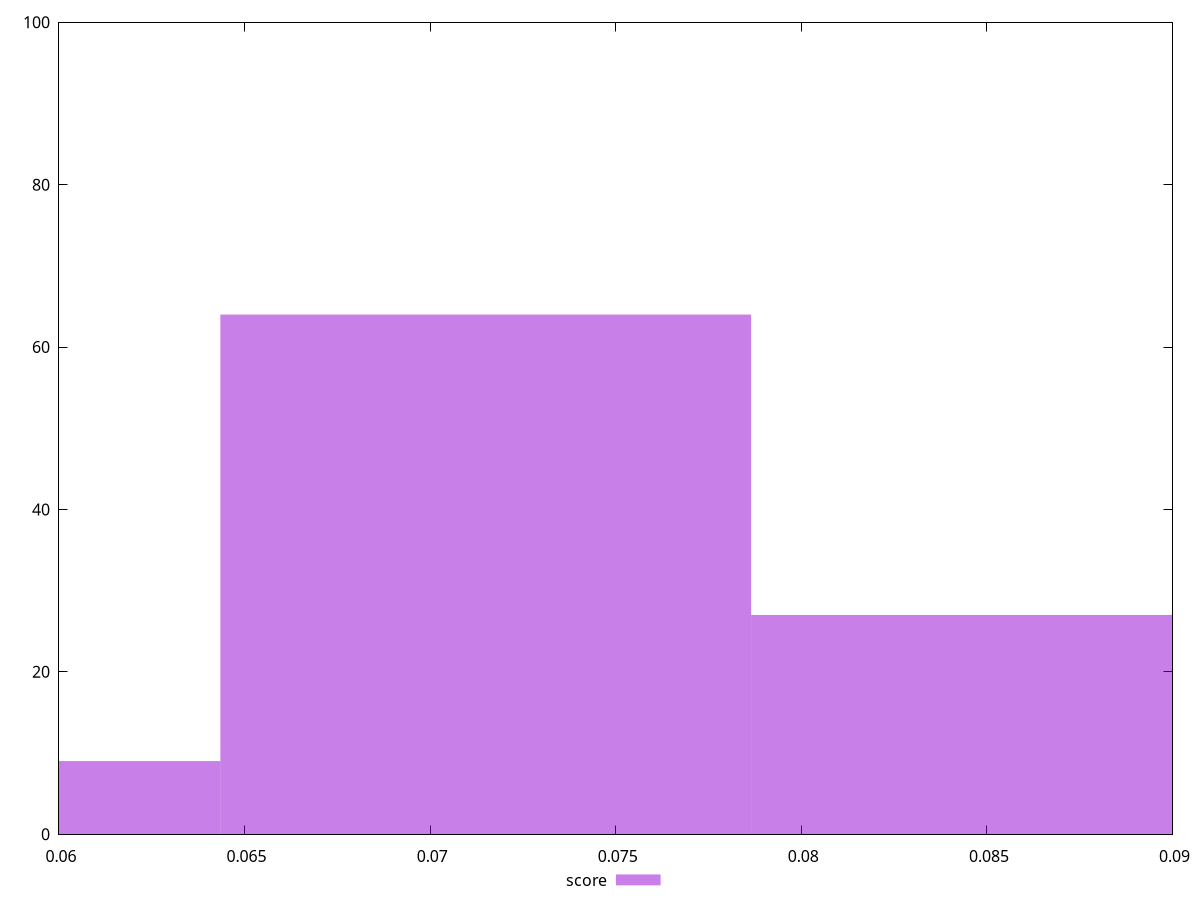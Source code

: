 reset

$score <<EOF
0.08579642018238663 27
0.07149701681865553 64
0.05719761345492442 9
EOF

set key outside below
set boxwidth 0.014299403363731105
set xrange [0.06:0.09]
set yrange [0:100]
set trange [0:100]
set style fill transparent solid 0.5 noborder
set terminal svg size 640, 490 enhanced background rgb 'white'
set output "report/report_00029_2021-02-24T13-36-40.390Z/interactive/samples/astro/score/histogram.svg"

plot $score title "score" with boxes

reset
